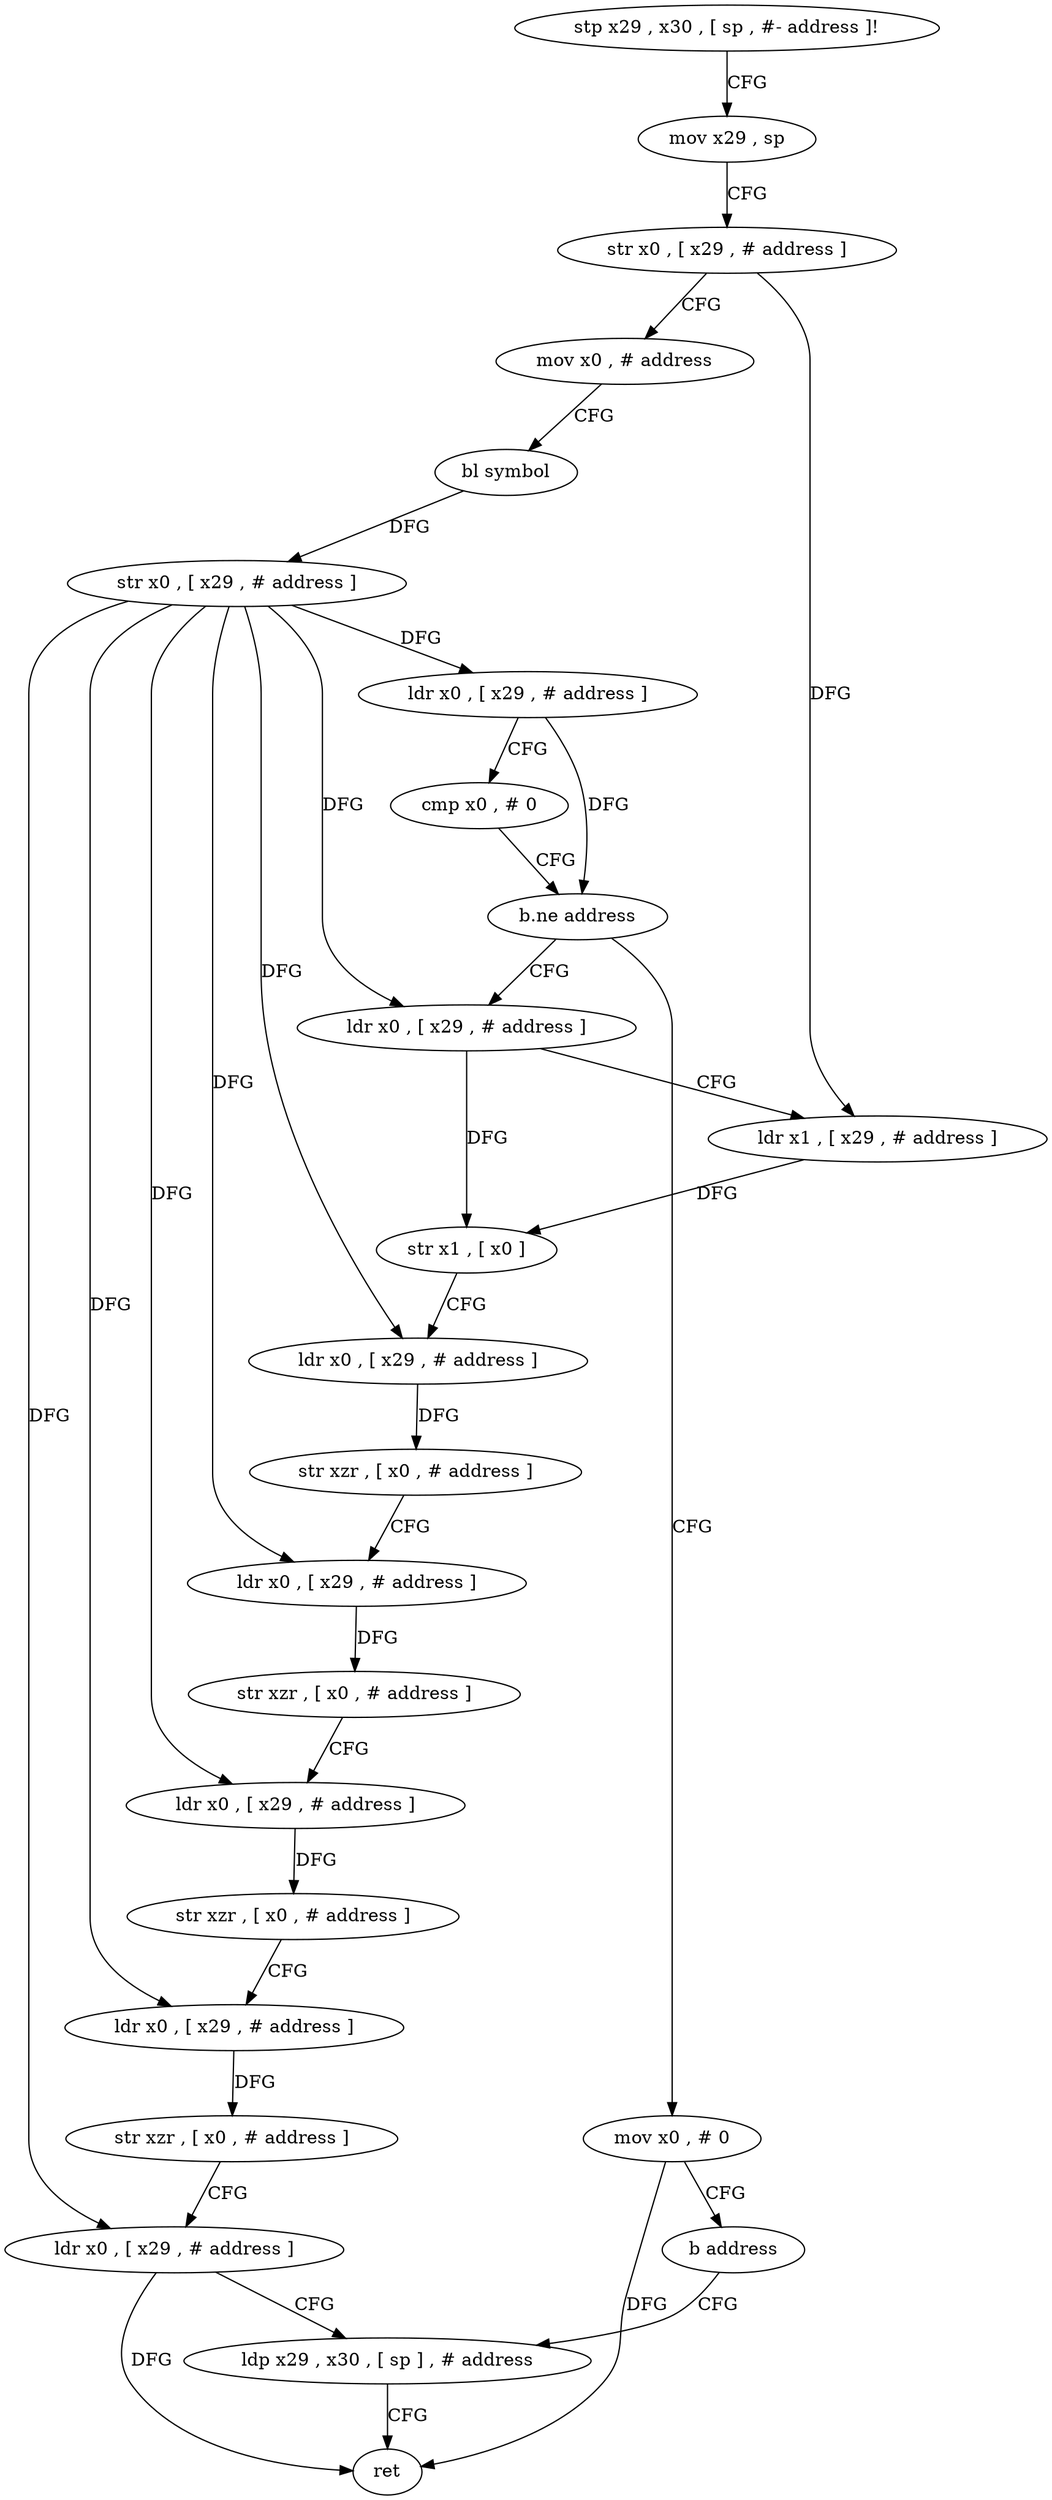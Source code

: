 digraph "func" {
"4297868" [label = "stp x29 , x30 , [ sp , #- address ]!" ]
"4297872" [label = "mov x29 , sp" ]
"4297876" [label = "str x0 , [ x29 , # address ]" ]
"4297880" [label = "mov x0 , # address" ]
"4297884" [label = "bl symbol" ]
"4297888" [label = "str x0 , [ x29 , # address ]" ]
"4297892" [label = "ldr x0 , [ x29 , # address ]" ]
"4297896" [label = "cmp x0 , # 0" ]
"4297900" [label = "b.ne address" ]
"4297912" [label = "ldr x0 , [ x29 , # address ]" ]
"4297904" [label = "mov x0 , # 0" ]
"4297916" [label = "ldr x1 , [ x29 , # address ]" ]
"4297920" [label = "str x1 , [ x0 ]" ]
"4297924" [label = "ldr x0 , [ x29 , # address ]" ]
"4297928" [label = "str xzr , [ x0 , # address ]" ]
"4297932" [label = "ldr x0 , [ x29 , # address ]" ]
"4297936" [label = "str xzr , [ x0 , # address ]" ]
"4297940" [label = "ldr x0 , [ x29 , # address ]" ]
"4297944" [label = "str xzr , [ x0 , # address ]" ]
"4297948" [label = "ldr x0 , [ x29 , # address ]" ]
"4297952" [label = "str xzr , [ x0 , # address ]" ]
"4297956" [label = "ldr x0 , [ x29 , # address ]" ]
"4297960" [label = "ldp x29 , x30 , [ sp ] , # address" ]
"4297908" [label = "b address" ]
"4297964" [label = "ret" ]
"4297868" -> "4297872" [ label = "CFG" ]
"4297872" -> "4297876" [ label = "CFG" ]
"4297876" -> "4297880" [ label = "CFG" ]
"4297876" -> "4297916" [ label = "DFG" ]
"4297880" -> "4297884" [ label = "CFG" ]
"4297884" -> "4297888" [ label = "DFG" ]
"4297888" -> "4297892" [ label = "DFG" ]
"4297888" -> "4297912" [ label = "DFG" ]
"4297888" -> "4297924" [ label = "DFG" ]
"4297888" -> "4297932" [ label = "DFG" ]
"4297888" -> "4297940" [ label = "DFG" ]
"4297888" -> "4297948" [ label = "DFG" ]
"4297888" -> "4297956" [ label = "DFG" ]
"4297892" -> "4297896" [ label = "CFG" ]
"4297892" -> "4297900" [ label = "DFG" ]
"4297896" -> "4297900" [ label = "CFG" ]
"4297900" -> "4297912" [ label = "CFG" ]
"4297900" -> "4297904" [ label = "CFG" ]
"4297912" -> "4297916" [ label = "CFG" ]
"4297912" -> "4297920" [ label = "DFG" ]
"4297904" -> "4297908" [ label = "CFG" ]
"4297904" -> "4297964" [ label = "DFG" ]
"4297916" -> "4297920" [ label = "DFG" ]
"4297920" -> "4297924" [ label = "CFG" ]
"4297924" -> "4297928" [ label = "DFG" ]
"4297928" -> "4297932" [ label = "CFG" ]
"4297932" -> "4297936" [ label = "DFG" ]
"4297936" -> "4297940" [ label = "CFG" ]
"4297940" -> "4297944" [ label = "DFG" ]
"4297944" -> "4297948" [ label = "CFG" ]
"4297948" -> "4297952" [ label = "DFG" ]
"4297952" -> "4297956" [ label = "CFG" ]
"4297956" -> "4297960" [ label = "CFG" ]
"4297956" -> "4297964" [ label = "DFG" ]
"4297960" -> "4297964" [ label = "CFG" ]
"4297908" -> "4297960" [ label = "CFG" ]
}

